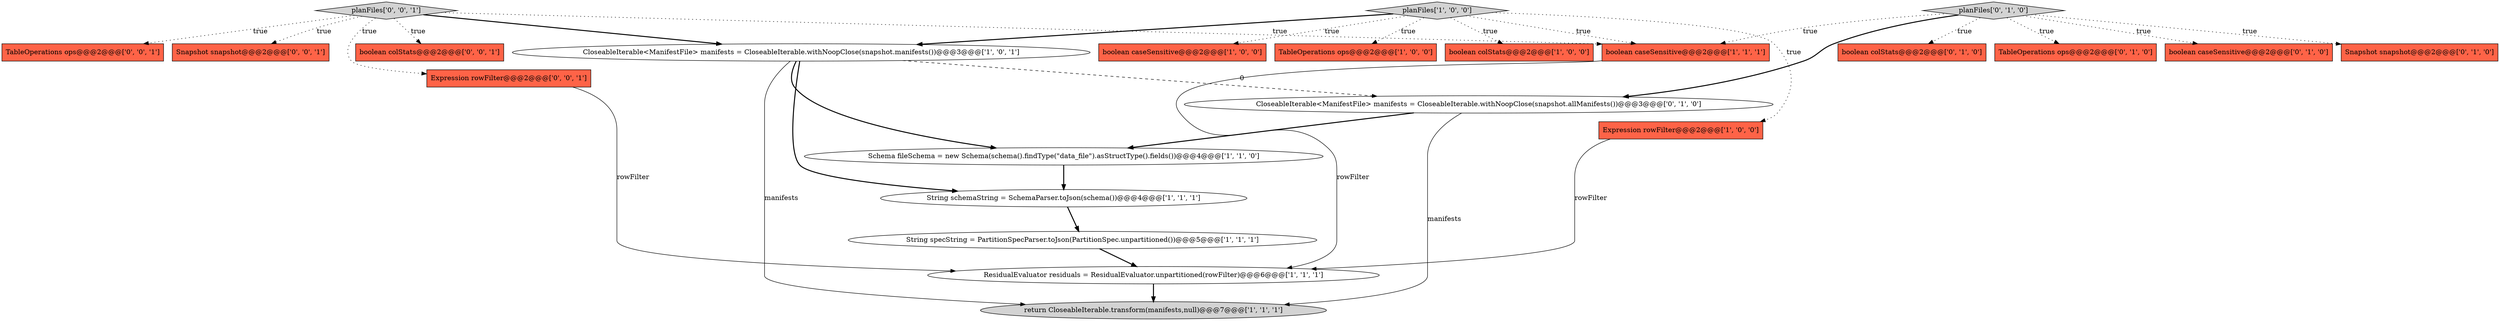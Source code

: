 digraph {
19 [style = filled, label = "TableOperations ops@@@2@@@['0', '0', '1']", fillcolor = tomato, shape = box image = "AAA0AAABBB3BBB"];
1 [style = filled, label = "Expression rowFilter@@@2@@@['1', '0', '0']", fillcolor = tomato, shape = box image = "AAA0AAABBB1BBB"];
18 [style = filled, label = "Snapshot snapshot@@@2@@@['0', '0', '1']", fillcolor = tomato, shape = box image = "AAA0AAABBB3BBB"];
22 [style = filled, label = "Expression rowFilter@@@2@@@['0', '0', '1']", fillcolor = tomato, shape = box image = "AAA0AAABBB3BBB"];
17 [style = filled, label = "planFiles['0', '1', '0']", fillcolor = lightgray, shape = diamond image = "AAA0AAABBB2BBB"];
3 [style = filled, label = "return CloseableIterable.transform(manifests,null)@@@7@@@['1', '1', '1']", fillcolor = lightgray, shape = ellipse image = "AAA0AAABBB1BBB"];
0 [style = filled, label = "Schema fileSchema = new Schema(schema().findType(\"data_file\").asStructType().fields())@@@4@@@['1', '1', '0']", fillcolor = white, shape = ellipse image = "AAA0AAABBB1BBB"];
14 [style = filled, label = "boolean colStats@@@2@@@['0', '1', '0']", fillcolor = tomato, shape = box image = "AAA0AAABBB2BBB"];
7 [style = filled, label = "boolean caseSensitive@@@2@@@['1', '0', '0']", fillcolor = tomato, shape = box image = "AAA0AAABBB1BBB"];
4 [style = filled, label = "planFiles['1', '0', '0']", fillcolor = lightgray, shape = diamond image = "AAA0AAABBB1BBB"];
5 [style = filled, label = "CloseableIterable<ManifestFile> manifests = CloseableIterable.withNoopClose(snapshot.manifests())@@@3@@@['1', '0', '1']", fillcolor = white, shape = ellipse image = "AAA0AAABBB1BBB"];
10 [style = filled, label = "TableOperations ops@@@2@@@['1', '0', '0']", fillcolor = tomato, shape = box image = "AAA0AAABBB1BBB"];
11 [style = filled, label = "boolean caseSensitive@@@2@@@['1', '1', '1']", fillcolor = tomato, shape = box image = "AAA0AAABBB1BBB"];
13 [style = filled, label = "CloseableIterable<ManifestFile> manifests = CloseableIterable.withNoopClose(snapshot.allManifests())@@@3@@@['0', '1', '0']", fillcolor = white, shape = ellipse image = "AAA1AAABBB2BBB"];
6 [style = filled, label = "ResidualEvaluator residuals = ResidualEvaluator.unpartitioned(rowFilter)@@@6@@@['1', '1', '1']", fillcolor = white, shape = ellipse image = "AAA0AAABBB1BBB"];
16 [style = filled, label = "TableOperations ops@@@2@@@['0', '1', '0']", fillcolor = tomato, shape = box image = "AAA0AAABBB2BBB"];
2 [style = filled, label = "String specString = PartitionSpecParser.toJson(PartitionSpec.unpartitioned())@@@5@@@['1', '1', '1']", fillcolor = white, shape = ellipse image = "AAA0AAABBB1BBB"];
20 [style = filled, label = "boolean colStats@@@2@@@['0', '0', '1']", fillcolor = tomato, shape = box image = "AAA0AAABBB3BBB"];
12 [style = filled, label = "boolean caseSensitive@@@2@@@['0', '1', '0']", fillcolor = tomato, shape = box image = "AAA0AAABBB2BBB"];
9 [style = filled, label = "boolean colStats@@@2@@@['1', '0', '0']", fillcolor = tomato, shape = box image = "AAA0AAABBB1BBB"];
8 [style = filled, label = "String schemaString = SchemaParser.toJson(schema())@@@4@@@['1', '1', '1']", fillcolor = white, shape = ellipse image = "AAA0AAABBB1BBB"];
15 [style = filled, label = "Snapshot snapshot@@@2@@@['0', '1', '0']", fillcolor = tomato, shape = box image = "AAA0AAABBB2BBB"];
21 [style = filled, label = "planFiles['0', '0', '1']", fillcolor = lightgray, shape = diamond image = "AAA0AAABBB3BBB"];
17->14 [style = dotted, label="true"];
5->8 [style = bold, label=""];
5->13 [style = dashed, label="0"];
11->6 [style = solid, label="rowFilter"];
17->16 [style = dotted, label="true"];
21->18 [style = dotted, label="true"];
13->0 [style = bold, label=""];
4->7 [style = dotted, label="true"];
4->10 [style = dotted, label="true"];
4->5 [style = bold, label=""];
21->22 [style = dotted, label="true"];
4->11 [style = dotted, label="true"];
1->6 [style = solid, label="rowFilter"];
0->8 [style = bold, label=""];
4->1 [style = dotted, label="true"];
21->20 [style = dotted, label="true"];
17->15 [style = dotted, label="true"];
5->3 [style = solid, label="manifests"];
5->0 [style = bold, label=""];
8->2 [style = bold, label=""];
17->12 [style = dotted, label="true"];
17->13 [style = bold, label=""];
6->3 [style = bold, label=""];
22->6 [style = solid, label="rowFilter"];
21->5 [style = bold, label=""];
21->19 [style = dotted, label="true"];
2->6 [style = bold, label=""];
4->9 [style = dotted, label="true"];
17->11 [style = dotted, label="true"];
21->11 [style = dotted, label="true"];
13->3 [style = solid, label="manifests"];
}
